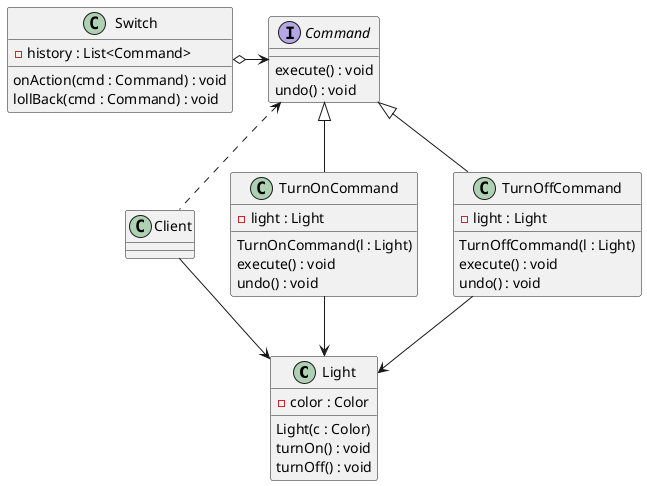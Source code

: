 @startuml

class Light {
  - color : Color
  Light(c : Color)
  turnOn() : void
  turnOff() : void
}
interface Command {
  execute() : void
  undo() : void
}
class TurnOnCommand {
  - light : Light
  TurnOnCommand(l : Light)
  execute() : void
  undo() : void
}
class TurnOffCommand {
  - light : Light
  TurnOffCommand(l : Light)
  execute() : void
  undo() : void
}
class Switch {
  - history : List<Command>
  onAction(cmd : Command) : void
  lollBack(cmd : Command) : void
}

Command <|-- TurnOnCommand
Command <|-- TurnOffCommand

Switch o-> Command
TurnOnCommand --> Light
TurnOffCommand --> Light
Client --> Light

Command <. Client

@enduml